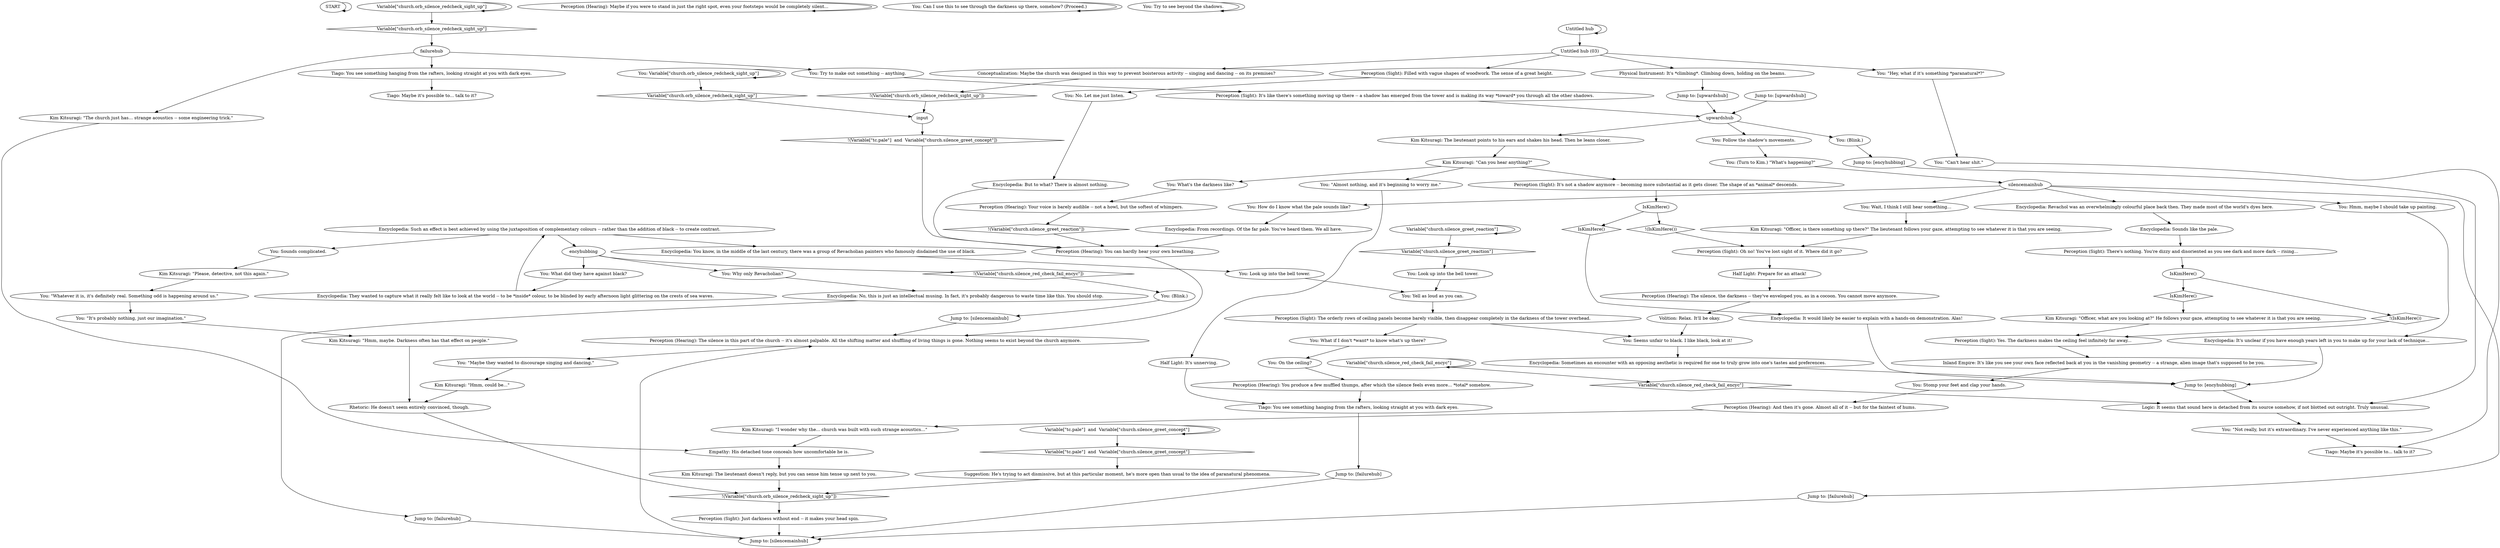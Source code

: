 # CHURCH ORB / cone of silence
# EVERYTHING IS SILENT HERE VERY SPOOKY SCENE YES INDEED WHOLE SCENE ABOUT LOOKING UP AND THEN TIAGO APPEARS, BOOM!
# ==================================================
digraph G {
	  0 [label="START"];
	  1 [label="input"];
	  2 [label="Variable[\"church.orb_silence_redcheck_sight_up\"]"];
	  3 [label="Variable[\"church.orb_silence_redcheck_sight_up\"]", shape=diamond];
	  4 [label="!(Variable[\"church.orb_silence_redcheck_sight_up\"])", shape=diamond];
	  5 [label="Jump to: [silencemainhub]"];
	  6 [label="Tiago: You see something hanging from the rafters, looking straight at you with dark eyes."];
	  7 [label="You: (Blink.)"];
	  8 [label="Inland Empire: It's like you see your own face reflected back at you in the vanishing geometry -- a strange, alien image that's supposed to be you."];
	  9 [label="Physical Instrument: It's *climbing*. Climbing down, holding on the beams."];
	  10 [label="You: \"Maybe they wanted to discourage singing and dancing.\""];
	  11 [label="Perception (Hearing): Maybe if you were to stand in just the right spot, even your footsteps would be completely silent..."];
	  12 [label="You: Wait, I think I still hear something..."];
	  13 [label="You: (Turn to Kim.) \"What's happening?\""];
	  14 [label="Perception (Sight): It's not a shadow anymore -- becoming more substantial as it gets closer. The shape of an *animal* descends."];
	  15 [label="You: \"Can't hear shit.\""];
	  16 [label="Kim Kitsuragi: \"Please, detective, not this again.\""];
	  17 [label="Encyclopedia: It would likely be easier to explain with a hands-on demonstration. Alas!"];
	  18 [label="Kim Kitsuragi: \"Officer, is there something up there?\" The lieutenant follows your gaze, attempting to see whatever it is that you are seeing."];
	  19 [label="Perception (Hearing): And then it's gone. Almost all of it -- but for the faintest of hums."];
	  20 [label="Perception (Hearing): You produce a few muffled thumps, after which the silence feels even more... *total* somehow."];
	  21 [label="Perception (Sight): Yes. The darkness makes the ceiling feel infinitely far away..."];
	  22 [label="Jump to: [failurehub]"];
	  23 [label="Tiago: Maybe it's possible to... talk to it?"];
	  24 [label="Kim Kitsuragi: \"I wonder why the... church was built with such strange acoustics...\""];
	  25 [label="Logic: It seems that sound here is detached from its source somehow, if not blotted out outright. Truly unusual."];
	  26 [label="encyhubbing"];
	  27 [label="You: Hmm, maybe I should take up painting."];
	  28 [label="You: Stomp your feet and clap your hands."];
	  29 [label="Jump to: [failurehub]"];
	  30 [label="You: Look up into the bell tower."];
	  31 [label="Variable[\"church.silence_red_check_fail_encyc\"]"];
	  32 [label="Variable[\"church.silence_red_check_fail_encyc\"]", shape=diamond];
	  33 [label="!(Variable[\"church.silence_red_check_fail_encyc\"])", shape=diamond];
	  34 [label="You: Can I use this to see through the darkness up there, somehow? (Proceed.)"];
	  35 [label="Encyclopedia: No, this is just an intellectual musing. In fact, it's probably dangerous to waste time like this. You should stop."];
	  36 [label="Encyclopedia: Revachol was an overwhelmingly colourful place back then. They made most of the world's dyes here."];
	  37 [label="You: Look up into the bell tower."];
	  38 [label="Untitled hub"];
	  39 [label="You: No. Let me just listen."];
	  40 [label="Encyclopedia: You know, in the middle of the last century, there was a group of Revacholian painters who famously disdained the use of black."];
	  41 [label="You: Seems unfair to black. I like black, look at it!"];
	  42 [label="You: Try to see beyond the shadows."];
	  43 [label="You: Variable[\"church.orb_silence_redcheck_sight_up\"]"];
	  44 [label="Variable[\"church.orb_silence_redcheck_sight_up\"]", shape=diamond];
	  45 [label="!(Variable[\"church.orb_silence_redcheck_sight_up\"])", shape=diamond];
	  46 [label="Untitled hub (03)"];
	  47 [label="You: How do I know what the pale sounds like?"];
	  48 [label="You: Yell as loud as you can."];
	  49 [label="Perception (Sight): The orderly rows of ceiling panels become barely visible, then disappear completely in the darkness of the tower overhead."];
	  50 [label="Perception (Hearing): Your voice is barely audible -- not a howl, but the softest of whimpers."];
	  51 [label="Perception (Sight): Filled with vague shapes of woodwork. The sense of a great height."];
	  52 [label="You: \"It's probably nothing, just our imagination.\""];
	  53 [label="Kim Kitsuragi: The lieutenant doesn't reply, but you can sense him tense up next to you."];
	  54 [label="Conceptualization: Maybe the church was designed in this way to prevent boisterous activity -- singing and dancing -- on its premises?"];
	  55 [label="You: \"Whatever it is, it's definitely real. Something odd is happening around us.\""];
	  56 [label="Suggestion: He's trying to act dismissive, but at this particular moment, he's more open than usual to the idea of paranatural phenomena."];
	  57 [label="Encyclopedia: Sounds like the pale."];
	  58 [label="Jump to: [encyhubbing]"];
	  59 [label="Tiago: You see something hanging from the rafters, looking straight at you with dark eyes."];
	  60 [label="Jump to: [silencemainhub]"];
	  61 [label="failurehub"];
	  62 [label="Perception (Sight): It's like there's something moving up there -- a shadow has emerged from the tower and is making its way *toward* you through all the other shadows."];
	  63 [label="Perception (Sight): There's nothing. You're dizzy and disoriented as you see dark and more dark -- rising..."];
	  64 [label="Variable[\"church.silence_greet_reaction\"]"];
	  65 [label="Variable[\"church.silence_greet_reaction\"]", shape=diamond];
	  66 [label="!(Variable[\"church.silence_greet_reaction\"])", shape=diamond];
	  67 [label="Half Light: It's unnerving."];
	  68 [label="Kim Kitsuragi: \"The church just has... strange acoustics -- some engineering trick.\""];
	  69 [label="You: What's the darkness like?"];
	  70 [label="You: \"Not really, but it's extraordinary. I've never experienced anything like this.\""];
	  71 [label="Variable[\"tc.pale\"]  and  Variable[\"church.silence_greet_concept\"]"];
	  72 [label="Variable[\"tc.pale\"]  and  Variable[\"church.silence_greet_concept\"]", shape=diamond];
	  73 [label="!(Variable[\"tc.pale\"]  and  Variable[\"church.silence_greet_concept\"])", shape=diamond];
	  74 [label="Perception (Hearing): The silence in this part of the church -- it's almost palpable. All the shifting matter and shuffling of living things is gone. Nothing seems to exist beyond the church anymore."];
	  75 [label="silencemainhub"];
	  76 [label="Kim Kitsuragi: The lieutenant points to his ears and shakes his head. Then he leans closer."];
	  77 [label="You: On the ceiling?"];
	  78 [label="Perception (Hearing): The silence, the darkness -- they've enveloped you, as in a cocoon. You cannot move anymore."];
	  79 [label="Jump to: [upwardshub]"];
	  80 [label="Perception (Hearing): You can hardly hear your own breathing."];
	  81 [label="Encyclopedia: They wanted to capture what it really felt like to look at the world -- to be *inside* colour, to be blinded by early afternoon light glittering on the crests of sea waves."];
	  82 [label="Encyclopedia: Sometimes an encounter with an opposing aesthetic is required for one to truly grow into one's tastes and preferences."];
	  83 [label="Perception (Sight): Just darkness without end -- it makes your head spin."];
	  84 [label="You: Try to make out something -- anything."];
	  85 [label="Encyclopedia: Such an effect is best achieved by using the juxtaposition of complementary colours -- rather than the addition of black -- to create contrast."];
	  86 [label="Volition: Relax. It'll be okay."];
	  87 [label="Rhetoric: He doesn't seem entirely convinced, though."];
	  88 [label="You: \"Hey, what if it's something *paranatural*?\""];
	  89 [label="Half Light: Prepare for an attack!"];
	  90 [label="Kim Kitsuragi: \"Officer, what are you looking at?\" He follows your gaze, attempting to see whatever it is that you are seeing."];
	  91 [label="Empathy: His detached tone conceals how uncomfortable he is."];
	  92 [label="Jump to: [encyhubbing]"];
	  93 [label="You: \"Almost nothing, and it's beginning to worry me.\""];
	  94 [label="Jump to: [upwardshub]"];
	  95 [label="Tiago: Maybe it's possible to... talk to it?"];
	  96 [label="IsKimHere()"];
	  97 [label="IsKimHere()", shape=diamond];
	  98 [label="!(IsKimHere())", shape=diamond];
	  99 [label="Encyclopedia: From recordings. Of the far pale. You've heard them. We all have."];
	  100 [label="You: What did they have against black?"];
	  101 [label="You: (Blink.)"];
	  102 [label="Jump to: [failurehub]"];
	  103 [label="Perception (Sight): Oh no! You've lost sight of it. Where did it go?"];
	  104 [label="You: Follow the shadow's movements."];
	  105 [label="You: What if I don't *want* to know what's up there?"];
	  106 [label="Encyclopedia: But to what? There is almost nothing."];
	  107 [label="Kim Kitsuragi: \"Hmm, could be...\""];
	  108 [label="You: Why only Revacholian?"];
	  109 [label="Encyclopedia: It's unclear if you have enough years left in you to make up for your lack of technique..."];
	  110 [label="You: Sounds complicated."];
	  111 [label="IsKimHere()"];
	  112 [label="IsKimHere()", shape=diamond];
	  113 [label="!(IsKimHere())", shape=diamond];
	  114 [label="Kim Kitsuragi: \"Can you hear anything?\""];
	  115 [label="upwardshub"];
	  116 [label="Kim Kitsuragi: \"Hmm, maybe. Darkness often has that effect on people.\""];
	  0 -> 0
	  1 -> 73
	  2 -> 2
	  2 -> 3
	  3 -> 61
	  4 -> 83
	  5 -> 74
	  6 -> 95
	  7 -> 5
	  8 -> 28
	  9 -> 94
	  10 -> 107
	  11 -> 11
	  12 -> 18
	  13 -> 75
	  14 -> 111
	  15 -> 23
	  16 -> 55
	  17 -> 92
	  18 -> 103
	  19 -> 24
	  20 -> 59
	  21 -> 8
	  22 -> 60
	  24 -> 91
	  25 -> 70
	  26 -> 108
	  26 -> 33
	  26 -> 100
	  27 -> 109
	  28 -> 19
	  29 -> 60
	  30 -> 48
	  31 -> 32
	  31 -> 31
	  32 -> 25
	  33 -> 7
	  34 -> 34
	  35 -> 102
	  36 -> 57
	  37 -> 48
	  38 -> 38
	  38 -> 46
	  39 -> 106
	  40 -> 30
	  41 -> 82
	  42 -> 42
	  43 -> 43
	  43 -> 44
	  44 -> 1
	  45 -> 1
	  46 -> 88
	  46 -> 9
	  46 -> 51
	  46 -> 54
	  47 -> 99
	  48 -> 49
	  49 -> 41
	  49 -> 105
	  50 -> 66
	  51 -> 39
	  52 -> 116
	  53 -> 4
	  54 -> 45
	  55 -> 52
	  56 -> 4
	  57 -> 63
	  58 -> 25
	  59 -> 22
	  60 -> 74
	  61 -> 68
	  61 -> 6
	  61 -> 84
	  62 -> 115
	  63 -> 96
	  64 -> 64
	  64 -> 65
	  65 -> 37
	  66 -> 80
	  67 -> 59
	  68 -> 91
	  69 -> 50
	  70 -> 23
	  71 -> 72
	  71 -> 71
	  72 -> 56
	  73 -> 80
	  74 -> 10
	  75 -> 36
	  75 -> 12
	  75 -> 47
	  75 -> 27
	  75 -> 29
	  76 -> 114
	  77 -> 20
	  78 -> 86
	  79 -> 115
	  80 -> 74
	  81 -> 85
	  82 -> 92
	  83 -> 60
	  84 -> 62
	  85 -> 40
	  85 -> 26
	  85 -> 110
	  86 -> 41
	  87 -> 4
	  88 -> 15
	  89 -> 78
	  90 -> 21
	  91 -> 53
	  92 -> 25
	  93 -> 67
	  94 -> 115
	  96 -> 97
	  96 -> 98
	  97 -> 90
	  98 -> 21
	  99 -> 80
	  100 -> 81
	  101 -> 58
	  102 -> 60
	  103 -> 89
	  104 -> 13
	  105 -> 77
	  106 -> 80
	  107 -> 87
	  108 -> 35
	  109 -> 92
	  110 -> 16
	  111 -> 112
	  111 -> 113
	  112 -> 17
	  113 -> 103
	  114 -> 69
	  114 -> 93
	  114 -> 14
	  115 -> 104
	  115 -> 76
	  115 -> 101
	  116 -> 87
}

